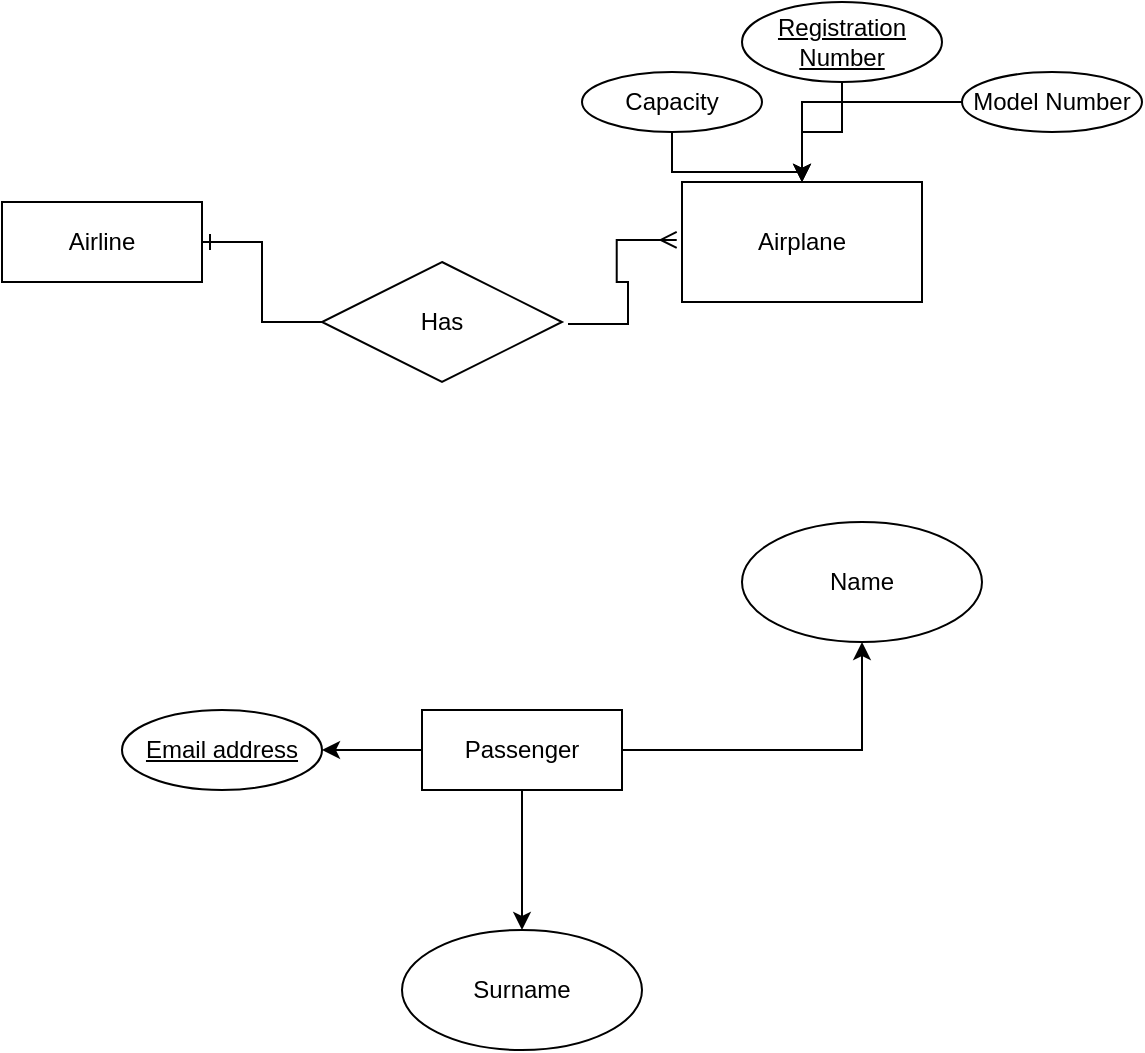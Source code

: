 <mxfile version="20.6.0" type="github">
  <diagram id="R2lEEEUBdFMjLlhIrx00" name="Page-1">
    <mxGraphModel dx="579" dy="395" grid="1" gridSize="10" guides="1" tooltips="1" connect="1" arrows="1" fold="1" page="1" pageScale="1" pageWidth="1169" pageHeight="827" math="0" shadow="0" extFonts="Permanent Marker^https://fonts.googleapis.com/css?family=Permanent+Marker">
      <root>
        <mxCell id="0" />
        <mxCell id="1" parent="0" />
        <mxCell id="4C0YP1yC5MJ9k8y5jR9u-1" value="Airline" style="whiteSpace=wrap;html=1;align=center;" vertex="1" parent="1">
          <mxGeometry x="230" y="160" width="100" height="40" as="geometry" />
        </mxCell>
        <mxCell id="4C0YP1yC5MJ9k8y5jR9u-2" value="Airplane" style="whiteSpace=wrap;html=1;" vertex="1" parent="1">
          <mxGeometry x="570" y="150" width="120" height="60" as="geometry" />
        </mxCell>
        <mxCell id="4C0YP1yC5MJ9k8y5jR9u-4" value="Has" style="shape=rhombus;perimeter=rhombusPerimeter;whiteSpace=wrap;html=1;align=center;" vertex="1" parent="1">
          <mxGeometry x="390" y="190" width="120" height="60" as="geometry" />
        </mxCell>
        <mxCell id="4C0YP1yC5MJ9k8y5jR9u-6" value="" style="edgeStyle=entityRelationEdgeStyle;fontSize=12;html=1;endArrow=ERone;endFill=1;rounded=0;entryX=1;entryY=0.5;entryDx=0;entryDy=0;exitX=0;exitY=0.5;exitDx=0;exitDy=0;" edge="1" parent="1" source="4C0YP1yC5MJ9k8y5jR9u-4" target="4C0YP1yC5MJ9k8y5jR9u-1">
          <mxGeometry width="100" height="100" relative="1" as="geometry">
            <mxPoint x="350" y="220" as="sourcePoint" />
            <mxPoint x="395" y="200" as="targetPoint" />
          </mxGeometry>
        </mxCell>
        <mxCell id="4C0YP1yC5MJ9k8y5jR9u-12" value="" style="edgeStyle=entityRelationEdgeStyle;fontSize=12;html=1;endArrow=ERmany;rounded=0;entryX=-0.022;entryY=0.483;entryDx=0;entryDy=0;entryPerimeter=0;exitX=1.025;exitY=0.517;exitDx=0;exitDy=0;exitPerimeter=0;" edge="1" parent="1" source="4C0YP1yC5MJ9k8y5jR9u-4" target="4C0YP1yC5MJ9k8y5jR9u-2">
          <mxGeometry width="100" height="100" relative="1" as="geometry">
            <mxPoint x="530" y="190" as="sourcePoint" />
            <mxPoint x="520" y="200" as="targetPoint" />
          </mxGeometry>
        </mxCell>
        <mxCell id="4C0YP1yC5MJ9k8y5jR9u-17" style="edgeStyle=orthogonalEdgeStyle;rounded=0;orthogonalLoop=1;jettySize=auto;html=1;" edge="1" parent="1" source="4C0YP1yC5MJ9k8y5jR9u-13" target="4C0YP1yC5MJ9k8y5jR9u-2">
          <mxGeometry relative="1" as="geometry" />
        </mxCell>
        <mxCell id="4C0YP1yC5MJ9k8y5jR9u-13" value="Model Number" style="ellipse;whiteSpace=wrap;html=1;align=center;" vertex="1" parent="1">
          <mxGeometry x="710" y="95" width="90" height="30" as="geometry" />
        </mxCell>
        <mxCell id="4C0YP1yC5MJ9k8y5jR9u-22" style="edgeStyle=orthogonalEdgeStyle;rounded=0;orthogonalLoop=1;jettySize=auto;html=1;" edge="1" parent="1" source="4C0YP1yC5MJ9k8y5jR9u-14" target="4C0YP1yC5MJ9k8y5jR9u-2">
          <mxGeometry relative="1" as="geometry" />
        </mxCell>
        <mxCell id="4C0YP1yC5MJ9k8y5jR9u-14" value="Capacity" style="ellipse;whiteSpace=wrap;html=1;align=center;" vertex="1" parent="1">
          <mxGeometry x="520" y="95" width="90" height="30" as="geometry" />
        </mxCell>
        <mxCell id="4C0YP1yC5MJ9k8y5jR9u-16" value="" style="edgeStyle=orthogonalEdgeStyle;rounded=0;orthogonalLoop=1;jettySize=auto;html=1;" edge="1" parent="1" source="4C0YP1yC5MJ9k8y5jR9u-15" target="4C0YP1yC5MJ9k8y5jR9u-2">
          <mxGeometry relative="1" as="geometry" />
        </mxCell>
        <mxCell id="4C0YP1yC5MJ9k8y5jR9u-15" value="Registration Number" style="ellipse;whiteSpace=wrap;html=1;align=center;fontStyle=4;" vertex="1" parent="1">
          <mxGeometry x="600" y="60" width="100" height="40" as="geometry" />
        </mxCell>
        <mxCell id="4C0YP1yC5MJ9k8y5jR9u-25" value="" style="edgeStyle=orthogonalEdgeStyle;rounded=0;orthogonalLoop=1;jettySize=auto;html=1;" edge="1" parent="1" source="4C0YP1yC5MJ9k8y5jR9u-23" target="4C0YP1yC5MJ9k8y5jR9u-24">
          <mxGeometry relative="1" as="geometry" />
        </mxCell>
        <mxCell id="4C0YP1yC5MJ9k8y5jR9u-27" value="" style="edgeStyle=orthogonalEdgeStyle;rounded=0;orthogonalLoop=1;jettySize=auto;html=1;" edge="1" parent="1" source="4C0YP1yC5MJ9k8y5jR9u-23" target="4C0YP1yC5MJ9k8y5jR9u-26">
          <mxGeometry relative="1" as="geometry" />
        </mxCell>
        <mxCell id="4C0YP1yC5MJ9k8y5jR9u-29" value="" style="edgeStyle=orthogonalEdgeStyle;rounded=0;orthogonalLoop=1;jettySize=auto;html=1;" edge="1" parent="1" source="4C0YP1yC5MJ9k8y5jR9u-23" target="4C0YP1yC5MJ9k8y5jR9u-28">
          <mxGeometry relative="1" as="geometry" />
        </mxCell>
        <mxCell id="4C0YP1yC5MJ9k8y5jR9u-23" value="&lt;div&gt;Passenger&lt;/div&gt;" style="whiteSpace=wrap;html=1;align=center;" vertex="1" parent="1">
          <mxGeometry x="440" y="414" width="100" height="40" as="geometry" />
        </mxCell>
        <mxCell id="4C0YP1yC5MJ9k8y5jR9u-24" value="Name" style="ellipse;whiteSpace=wrap;html=1;" vertex="1" parent="1">
          <mxGeometry x="600" y="320" width="120" height="60" as="geometry" />
        </mxCell>
        <mxCell id="4C0YP1yC5MJ9k8y5jR9u-26" value="Surname" style="ellipse;whiteSpace=wrap;html=1;" vertex="1" parent="1">
          <mxGeometry x="430" y="524" width="120" height="60" as="geometry" />
        </mxCell>
        <mxCell id="4C0YP1yC5MJ9k8y5jR9u-28" value="Email address" style="ellipse;whiteSpace=wrap;html=1;align=center;fontStyle=4;" vertex="1" parent="1">
          <mxGeometry x="290" y="414" width="100" height="40" as="geometry" />
        </mxCell>
      </root>
    </mxGraphModel>
  </diagram>
</mxfile>
